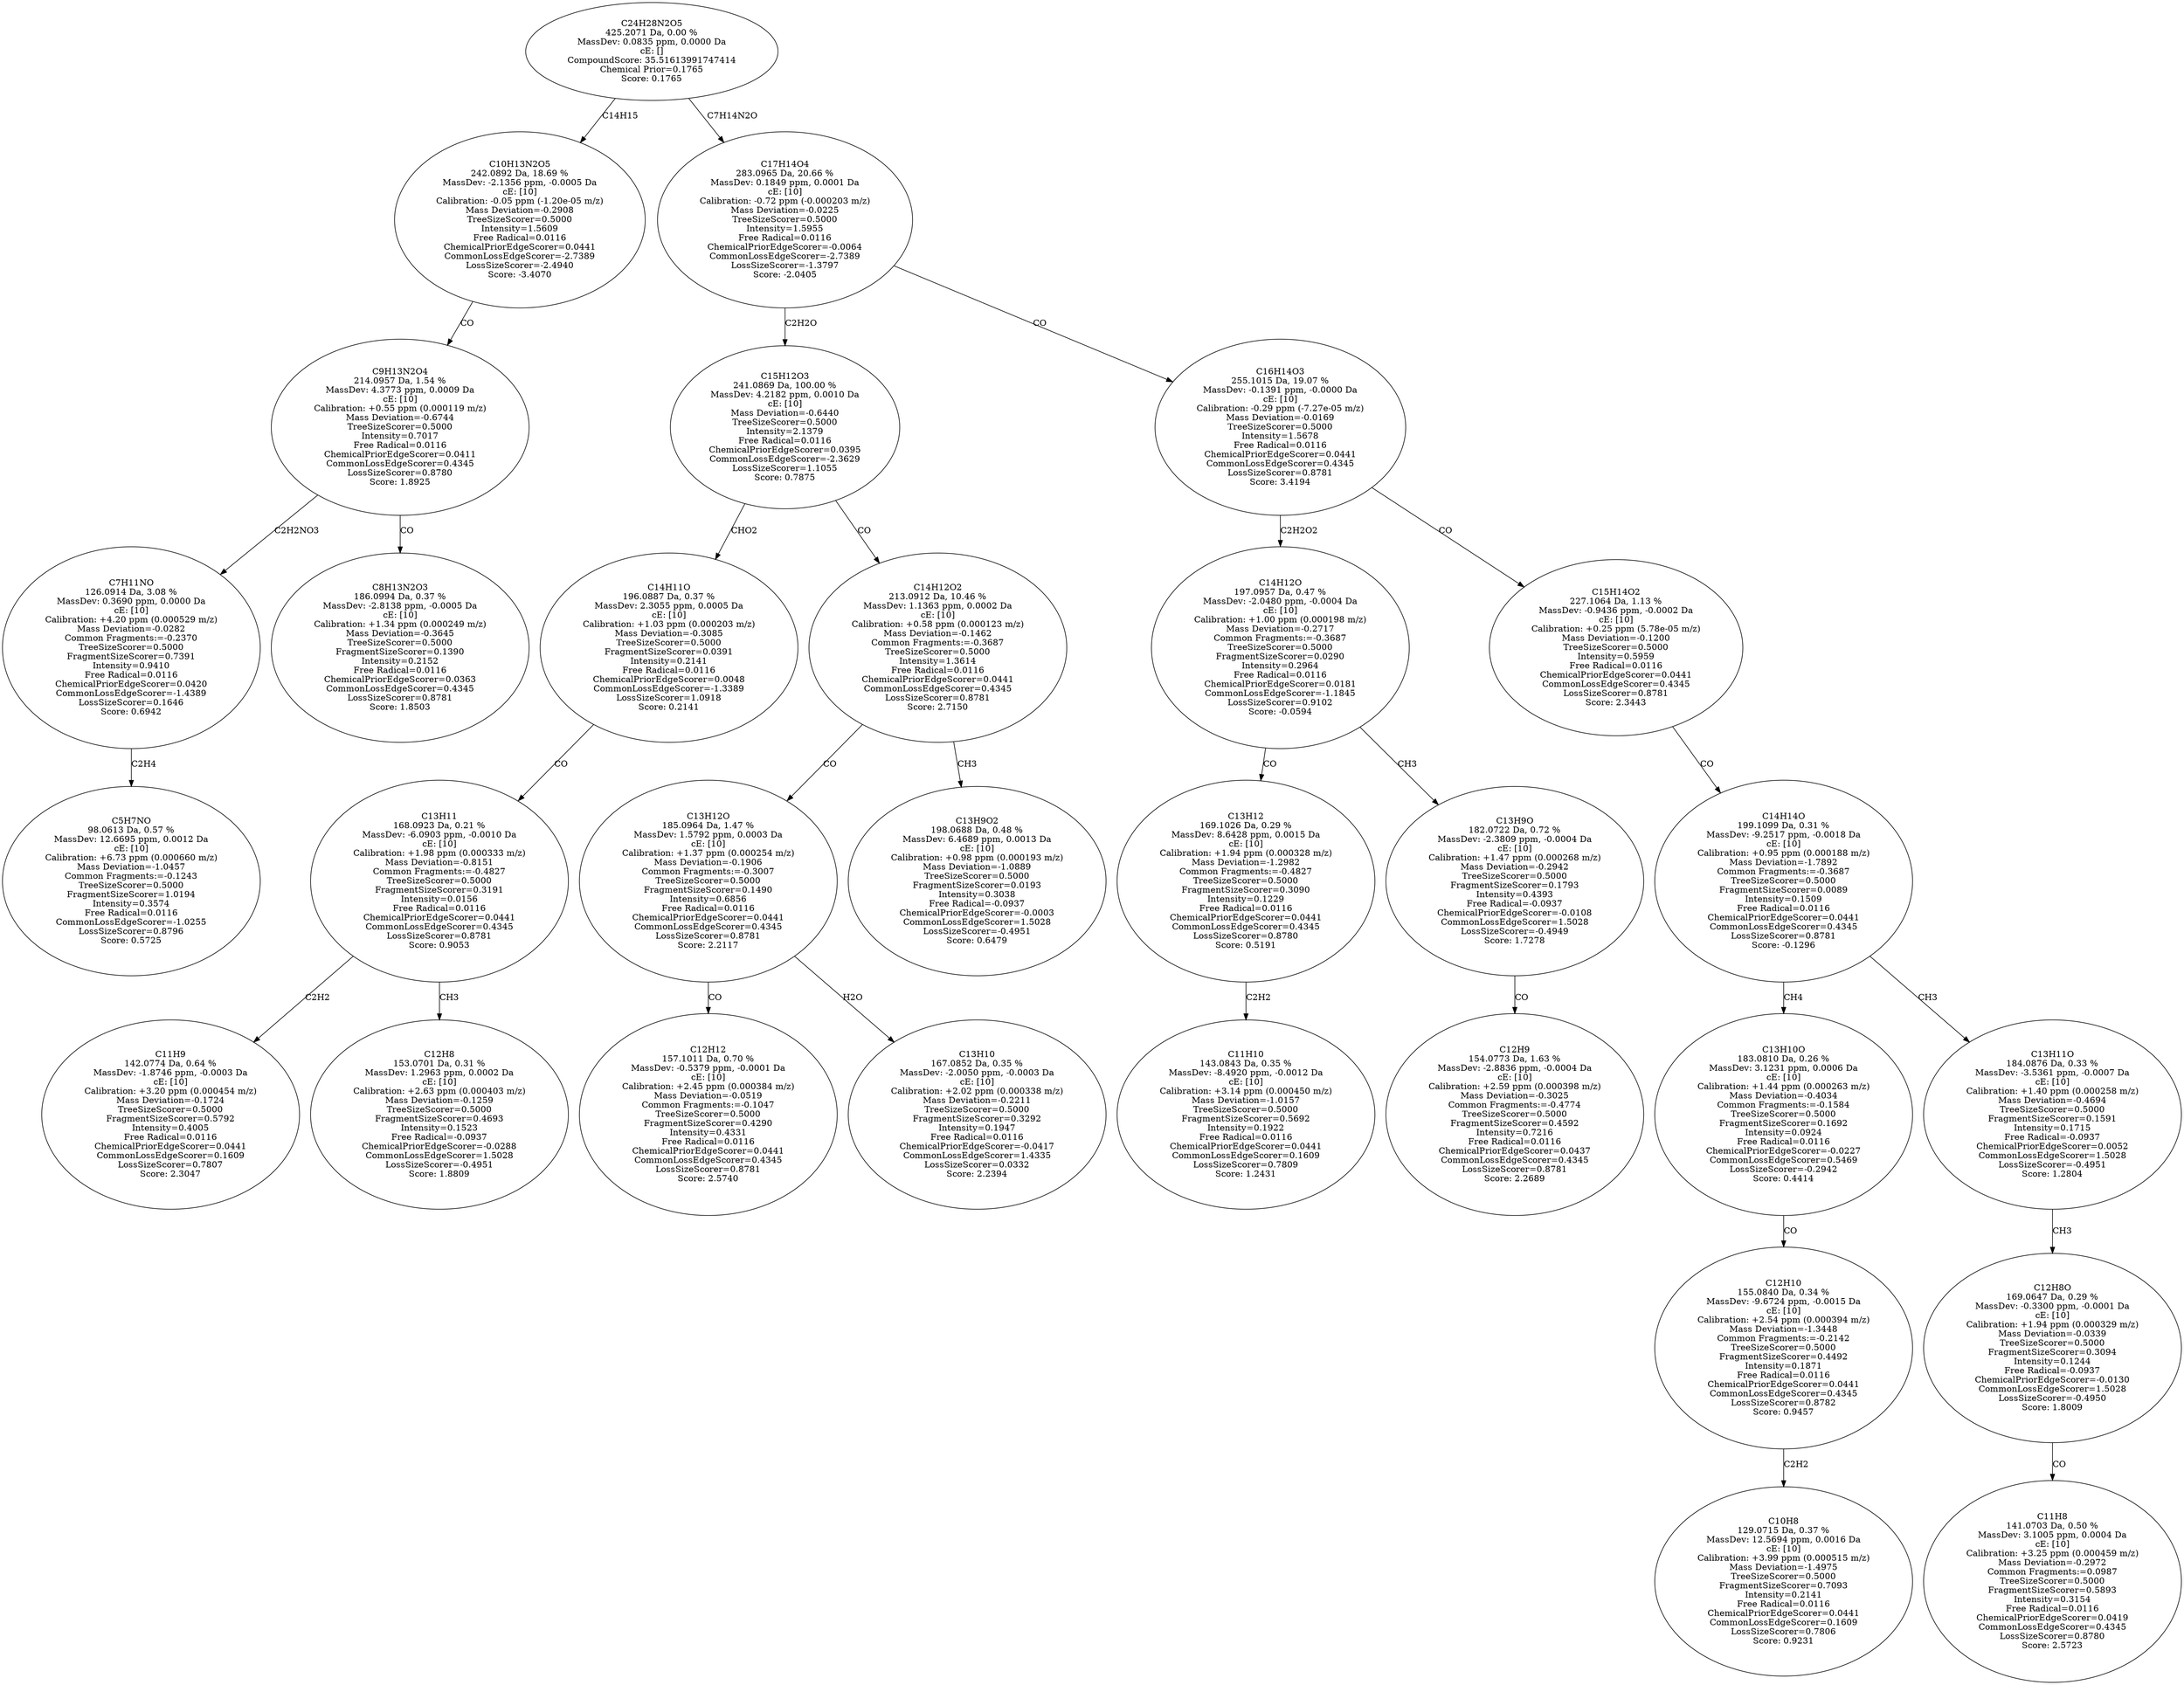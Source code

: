 strict digraph {
v1 [label="C5H7NO\n98.0613 Da, 0.57 %\nMassDev: 12.6695 ppm, 0.0012 Da\ncE: [10]\nCalibration: +6.73 ppm (0.000660 m/z)\nMass Deviation=-1.0457\nCommon Fragments:=-0.1243\nTreeSizeScorer=0.5000\nFragmentSizeScorer=1.0194\nIntensity=0.3574\nFree Radical=0.0116\nCommonLossEdgeScorer=-1.0255\nLossSizeScorer=0.8796\nScore: 0.5725"];
v2 [label="C7H11NO\n126.0914 Da, 3.08 %\nMassDev: 0.3690 ppm, 0.0000 Da\ncE: [10]\nCalibration: +4.20 ppm (0.000529 m/z)\nMass Deviation=-0.0282\nCommon Fragments:=-0.2370\nTreeSizeScorer=0.5000\nFragmentSizeScorer=0.7391\nIntensity=0.9410\nFree Radical=0.0116\nChemicalPriorEdgeScorer=0.0420\nCommonLossEdgeScorer=-1.4389\nLossSizeScorer=0.1646\nScore: 0.6942"];
v3 [label="C8H13N2O3\n186.0994 Da, 0.37 %\nMassDev: -2.8138 ppm, -0.0005 Da\ncE: [10]\nCalibration: +1.34 ppm (0.000249 m/z)\nMass Deviation=-0.3645\nTreeSizeScorer=0.5000\nFragmentSizeScorer=0.1390\nIntensity=0.2152\nFree Radical=0.0116\nChemicalPriorEdgeScorer=0.0363\nCommonLossEdgeScorer=0.4345\nLossSizeScorer=0.8781\nScore: 1.8503"];
v4 [label="C9H13N2O4\n214.0957 Da, 1.54 %\nMassDev: 4.3773 ppm, 0.0009 Da\ncE: [10]\nCalibration: +0.55 ppm (0.000119 m/z)\nMass Deviation=-0.6744\nTreeSizeScorer=0.5000\nIntensity=0.7017\nFree Radical=0.0116\nChemicalPriorEdgeScorer=0.0411\nCommonLossEdgeScorer=0.4345\nLossSizeScorer=0.8780\nScore: 1.8925"];
v5 [label="C10H13N2O5\n242.0892 Da, 18.69 %\nMassDev: -2.1356 ppm, -0.0005 Da\ncE: [10]\nCalibration: -0.05 ppm (-1.20e-05 m/z)\nMass Deviation=-0.2908\nTreeSizeScorer=0.5000\nIntensity=1.5609\nFree Radical=0.0116\nChemicalPriorEdgeScorer=0.0441\nCommonLossEdgeScorer=-2.7389\nLossSizeScorer=-2.4940\nScore: -3.4070"];
v6 [label="C11H9\n142.0774 Da, 0.64 %\nMassDev: -1.8746 ppm, -0.0003 Da\ncE: [10]\nCalibration: +3.20 ppm (0.000454 m/z)\nMass Deviation=-0.1724\nTreeSizeScorer=0.5000\nFragmentSizeScorer=0.5792\nIntensity=0.4005\nFree Radical=0.0116\nChemicalPriorEdgeScorer=0.0441\nCommonLossEdgeScorer=0.1609\nLossSizeScorer=0.7807\nScore: 2.3047"];
v7 [label="C12H8\n153.0701 Da, 0.31 %\nMassDev: 1.2963 ppm, 0.0002 Da\ncE: [10]\nCalibration: +2.63 ppm (0.000403 m/z)\nMass Deviation=-0.1259\nTreeSizeScorer=0.5000\nFragmentSizeScorer=0.4693\nIntensity=0.1523\nFree Radical=-0.0937\nChemicalPriorEdgeScorer=-0.0288\nCommonLossEdgeScorer=1.5028\nLossSizeScorer=-0.4951\nScore: 1.8809"];
v8 [label="C13H11\n168.0923 Da, 0.21 %\nMassDev: -6.0903 ppm, -0.0010 Da\ncE: [10]\nCalibration: +1.98 ppm (0.000333 m/z)\nMass Deviation=-0.8151\nCommon Fragments:=-0.4827\nTreeSizeScorer=0.5000\nFragmentSizeScorer=0.3191\nIntensity=0.0156\nFree Radical=0.0116\nChemicalPriorEdgeScorer=0.0441\nCommonLossEdgeScorer=0.4345\nLossSizeScorer=0.8781\nScore: 0.9053"];
v9 [label="C14H11O\n196.0887 Da, 0.37 %\nMassDev: 2.3055 ppm, 0.0005 Da\ncE: [10]\nCalibration: +1.03 ppm (0.000203 m/z)\nMass Deviation=-0.3085\nTreeSizeScorer=0.5000\nFragmentSizeScorer=0.0391\nIntensity=0.2141\nFree Radical=0.0116\nChemicalPriorEdgeScorer=0.0048\nCommonLossEdgeScorer=-1.3389\nLossSizeScorer=1.0918\nScore: 0.2141"];
v10 [label="C12H12\n157.1011 Da, 0.70 %\nMassDev: -0.5379 ppm, -0.0001 Da\ncE: [10]\nCalibration: +2.45 ppm (0.000384 m/z)\nMass Deviation=-0.0519\nCommon Fragments:=-0.1047\nTreeSizeScorer=0.5000\nFragmentSizeScorer=0.4290\nIntensity=0.4331\nFree Radical=0.0116\nChemicalPriorEdgeScorer=0.0441\nCommonLossEdgeScorer=0.4345\nLossSizeScorer=0.8781\nScore: 2.5740"];
v11 [label="C13H10\n167.0852 Da, 0.35 %\nMassDev: -2.0050 ppm, -0.0003 Da\ncE: [10]\nCalibration: +2.02 ppm (0.000338 m/z)\nMass Deviation=-0.2211\nTreeSizeScorer=0.5000\nFragmentSizeScorer=0.3292\nIntensity=0.1947\nFree Radical=0.0116\nChemicalPriorEdgeScorer=-0.0417\nCommonLossEdgeScorer=1.4335\nLossSizeScorer=0.0332\nScore: 2.2394"];
v12 [label="C13H12O\n185.0964 Da, 1.47 %\nMassDev: 1.5792 ppm, 0.0003 Da\ncE: [10]\nCalibration: +1.37 ppm (0.000254 m/z)\nMass Deviation=-0.1906\nCommon Fragments:=-0.3007\nTreeSizeScorer=0.5000\nFragmentSizeScorer=0.1490\nIntensity=0.6856\nFree Radical=0.0116\nChemicalPriorEdgeScorer=0.0441\nCommonLossEdgeScorer=0.4345\nLossSizeScorer=0.8781\nScore: 2.2117"];
v13 [label="C13H9O2\n198.0688 Da, 0.48 %\nMassDev: 6.4689 ppm, 0.0013 Da\ncE: [10]\nCalibration: +0.98 ppm (0.000193 m/z)\nMass Deviation=-1.0889\nTreeSizeScorer=0.5000\nFragmentSizeScorer=0.0193\nIntensity=0.3038\nFree Radical=-0.0937\nChemicalPriorEdgeScorer=-0.0003\nCommonLossEdgeScorer=1.5028\nLossSizeScorer=-0.4951\nScore: 0.6479"];
v14 [label="C14H12O2\n213.0912 Da, 10.46 %\nMassDev: 1.1363 ppm, 0.0002 Da\ncE: [10]\nCalibration: +0.58 ppm (0.000123 m/z)\nMass Deviation=-0.1462\nCommon Fragments:=-0.3687\nTreeSizeScorer=0.5000\nIntensity=1.3614\nFree Radical=0.0116\nChemicalPriorEdgeScorer=0.0441\nCommonLossEdgeScorer=0.4345\nLossSizeScorer=0.8781\nScore: 2.7150"];
v15 [label="C15H12O3\n241.0869 Da, 100.00 %\nMassDev: 4.2182 ppm, 0.0010 Da\ncE: [10]\nMass Deviation=-0.6440\nTreeSizeScorer=0.5000\nIntensity=2.1379\nFree Radical=0.0116\nChemicalPriorEdgeScorer=0.0395\nCommonLossEdgeScorer=-2.3629\nLossSizeScorer=1.1055\nScore: 0.7875"];
v16 [label="C11H10\n143.0843 Da, 0.35 %\nMassDev: -8.4920 ppm, -0.0012 Da\ncE: [10]\nCalibration: +3.14 ppm (0.000450 m/z)\nMass Deviation=-1.0157\nTreeSizeScorer=0.5000\nFragmentSizeScorer=0.5692\nIntensity=0.1922\nFree Radical=0.0116\nChemicalPriorEdgeScorer=0.0441\nCommonLossEdgeScorer=0.1609\nLossSizeScorer=0.7809\nScore: 1.2431"];
v17 [label="C13H12\n169.1026 Da, 0.29 %\nMassDev: 8.6428 ppm, 0.0015 Da\ncE: [10]\nCalibration: +1.94 ppm (0.000328 m/z)\nMass Deviation=-1.2982\nCommon Fragments:=-0.4827\nTreeSizeScorer=0.5000\nFragmentSizeScorer=0.3090\nIntensity=0.1229\nFree Radical=0.0116\nChemicalPriorEdgeScorer=0.0441\nCommonLossEdgeScorer=0.4345\nLossSizeScorer=0.8780\nScore: 0.5191"];
v18 [label="C12H9\n154.0773 Da, 1.63 %\nMassDev: -2.8836 ppm, -0.0004 Da\ncE: [10]\nCalibration: +2.59 ppm (0.000398 m/z)\nMass Deviation=-0.3025\nCommon Fragments:=-0.4774\nTreeSizeScorer=0.5000\nFragmentSizeScorer=0.4592\nIntensity=0.7216\nFree Radical=0.0116\nChemicalPriorEdgeScorer=0.0437\nCommonLossEdgeScorer=0.4345\nLossSizeScorer=0.8781\nScore: 2.2689"];
v19 [label="C13H9O\n182.0722 Da, 0.72 %\nMassDev: -2.3809 ppm, -0.0004 Da\ncE: [10]\nCalibration: +1.47 ppm (0.000268 m/z)\nMass Deviation=-0.2942\nTreeSizeScorer=0.5000\nFragmentSizeScorer=0.1793\nIntensity=0.4393\nFree Radical=-0.0937\nChemicalPriorEdgeScorer=-0.0108\nCommonLossEdgeScorer=1.5028\nLossSizeScorer=-0.4949\nScore: 1.7278"];
v20 [label="C14H12O\n197.0957 Da, 0.47 %\nMassDev: -2.0480 ppm, -0.0004 Da\ncE: [10]\nCalibration: +1.00 ppm (0.000198 m/z)\nMass Deviation=-0.2717\nCommon Fragments:=-0.3687\nTreeSizeScorer=0.5000\nFragmentSizeScorer=0.0290\nIntensity=0.2964\nFree Radical=0.0116\nChemicalPriorEdgeScorer=0.0181\nCommonLossEdgeScorer=-1.1845\nLossSizeScorer=0.9102\nScore: -0.0594"];
v21 [label="C10H8\n129.0715 Da, 0.37 %\nMassDev: 12.5694 ppm, 0.0016 Da\ncE: [10]\nCalibration: +3.99 ppm (0.000515 m/z)\nMass Deviation=-1.4975\nTreeSizeScorer=0.5000\nFragmentSizeScorer=0.7093\nIntensity=0.2141\nFree Radical=0.0116\nChemicalPriorEdgeScorer=0.0441\nCommonLossEdgeScorer=0.1609\nLossSizeScorer=0.7806\nScore: 0.9231"];
v22 [label="C12H10\n155.0840 Da, 0.34 %\nMassDev: -9.6724 ppm, -0.0015 Da\ncE: [10]\nCalibration: +2.54 ppm (0.000394 m/z)\nMass Deviation=-1.3448\nCommon Fragments:=-0.2142\nTreeSizeScorer=0.5000\nFragmentSizeScorer=0.4492\nIntensity=0.1871\nFree Radical=0.0116\nChemicalPriorEdgeScorer=0.0441\nCommonLossEdgeScorer=0.4345\nLossSizeScorer=0.8782\nScore: 0.9457"];
v23 [label="C13H10O\n183.0810 Da, 0.26 %\nMassDev: 3.1231 ppm, 0.0006 Da\ncE: [10]\nCalibration: +1.44 ppm (0.000263 m/z)\nMass Deviation=-0.4034\nCommon Fragments:=-0.1584\nTreeSizeScorer=0.5000\nFragmentSizeScorer=0.1692\nIntensity=0.0924\nFree Radical=0.0116\nChemicalPriorEdgeScorer=-0.0227\nCommonLossEdgeScorer=0.5469\nLossSizeScorer=-0.2942\nScore: 0.4414"];
v24 [label="C11H8\n141.0703 Da, 0.50 %\nMassDev: 3.1005 ppm, 0.0004 Da\ncE: [10]\nCalibration: +3.25 ppm (0.000459 m/z)\nMass Deviation=-0.2972\nCommon Fragments:=0.0987\nTreeSizeScorer=0.5000\nFragmentSizeScorer=0.5893\nIntensity=0.3154\nFree Radical=0.0116\nChemicalPriorEdgeScorer=0.0419\nCommonLossEdgeScorer=0.4345\nLossSizeScorer=0.8780\nScore: 2.5723"];
v25 [label="C12H8O\n169.0647 Da, 0.29 %\nMassDev: -0.3300 ppm, -0.0001 Da\ncE: [10]\nCalibration: +1.94 ppm (0.000329 m/z)\nMass Deviation=-0.0339\nTreeSizeScorer=0.5000\nFragmentSizeScorer=0.3094\nIntensity=0.1244\nFree Radical=-0.0937\nChemicalPriorEdgeScorer=-0.0130\nCommonLossEdgeScorer=1.5028\nLossSizeScorer=-0.4950\nScore: 1.8009"];
v26 [label="C13H11O\n184.0876 Da, 0.33 %\nMassDev: -3.5361 ppm, -0.0007 Da\ncE: [10]\nCalibration: +1.40 ppm (0.000258 m/z)\nMass Deviation=-0.4694\nTreeSizeScorer=0.5000\nFragmentSizeScorer=0.1591\nIntensity=0.1715\nFree Radical=-0.0937\nChemicalPriorEdgeScorer=0.0052\nCommonLossEdgeScorer=1.5028\nLossSizeScorer=-0.4951\nScore: 1.2804"];
v27 [label="C14H14O\n199.1099 Da, 0.31 %\nMassDev: -9.2517 ppm, -0.0018 Da\ncE: [10]\nCalibration: +0.95 ppm (0.000188 m/z)\nMass Deviation=-1.7892\nCommon Fragments:=-0.3687\nTreeSizeScorer=0.5000\nFragmentSizeScorer=0.0089\nIntensity=0.1509\nFree Radical=0.0116\nChemicalPriorEdgeScorer=0.0441\nCommonLossEdgeScorer=0.4345\nLossSizeScorer=0.8781\nScore: -0.1296"];
v28 [label="C15H14O2\n227.1064 Da, 1.13 %\nMassDev: -0.9436 ppm, -0.0002 Da\ncE: [10]\nCalibration: +0.25 ppm (5.78e-05 m/z)\nMass Deviation=-0.1200\nTreeSizeScorer=0.5000\nIntensity=0.5959\nFree Radical=0.0116\nChemicalPriorEdgeScorer=0.0441\nCommonLossEdgeScorer=0.4345\nLossSizeScorer=0.8781\nScore: 2.3443"];
v29 [label="C16H14O3\n255.1015 Da, 19.07 %\nMassDev: -0.1391 ppm, -0.0000 Da\ncE: [10]\nCalibration: -0.29 ppm (-7.27e-05 m/z)\nMass Deviation=-0.0169\nTreeSizeScorer=0.5000\nIntensity=1.5678\nFree Radical=0.0116\nChemicalPriorEdgeScorer=0.0441\nCommonLossEdgeScorer=0.4345\nLossSizeScorer=0.8781\nScore: 3.4194"];
v30 [label="C17H14O4\n283.0965 Da, 20.66 %\nMassDev: 0.1849 ppm, 0.0001 Da\ncE: [10]\nCalibration: -0.72 ppm (-0.000203 m/z)\nMass Deviation=-0.0225\nTreeSizeScorer=0.5000\nIntensity=1.5955\nFree Radical=0.0116\nChemicalPriorEdgeScorer=-0.0064\nCommonLossEdgeScorer=-2.7389\nLossSizeScorer=-1.3797\nScore: -2.0405"];
v31 [label="C24H28N2O5\n425.2071 Da, 0.00 %\nMassDev: 0.0835 ppm, 0.0000 Da\ncE: []\nCompoundScore: 35.51613991747414\nChemical Prior=0.1765\nScore: 0.1765"];
v2 -> v1 [label="C2H4"];
v4 -> v2 [label="C2H2NO3"];
v4 -> v3 [label="CO"];
v5 -> v4 [label="CO"];
v31 -> v5 [label="C14H15"];
v8 -> v6 [label="C2H2"];
v8 -> v7 [label="CH3"];
v9 -> v8 [label="CO"];
v15 -> v9 [label="CHO2"];
v12 -> v10 [label="CO"];
v12 -> v11 [label="H2O"];
v14 -> v12 [label="CO"];
v14 -> v13 [label="CH3"];
v15 -> v14 [label="CO"];
v30 -> v15 [label="C2H2O"];
v17 -> v16 [label="C2H2"];
v20 -> v17 [label="CO"];
v19 -> v18 [label="CO"];
v20 -> v19 [label="CH3"];
v29 -> v20 [label="C2H2O2"];
v22 -> v21 [label="C2H2"];
v23 -> v22 [label="CO"];
v27 -> v23 [label="CH4"];
v25 -> v24 [label="CO"];
v26 -> v25 [label="CH3"];
v27 -> v26 [label="CH3"];
v28 -> v27 [label="CO"];
v29 -> v28 [label="CO"];
v30 -> v29 [label="CO"];
v31 -> v30 [label="C7H14N2O"];
}